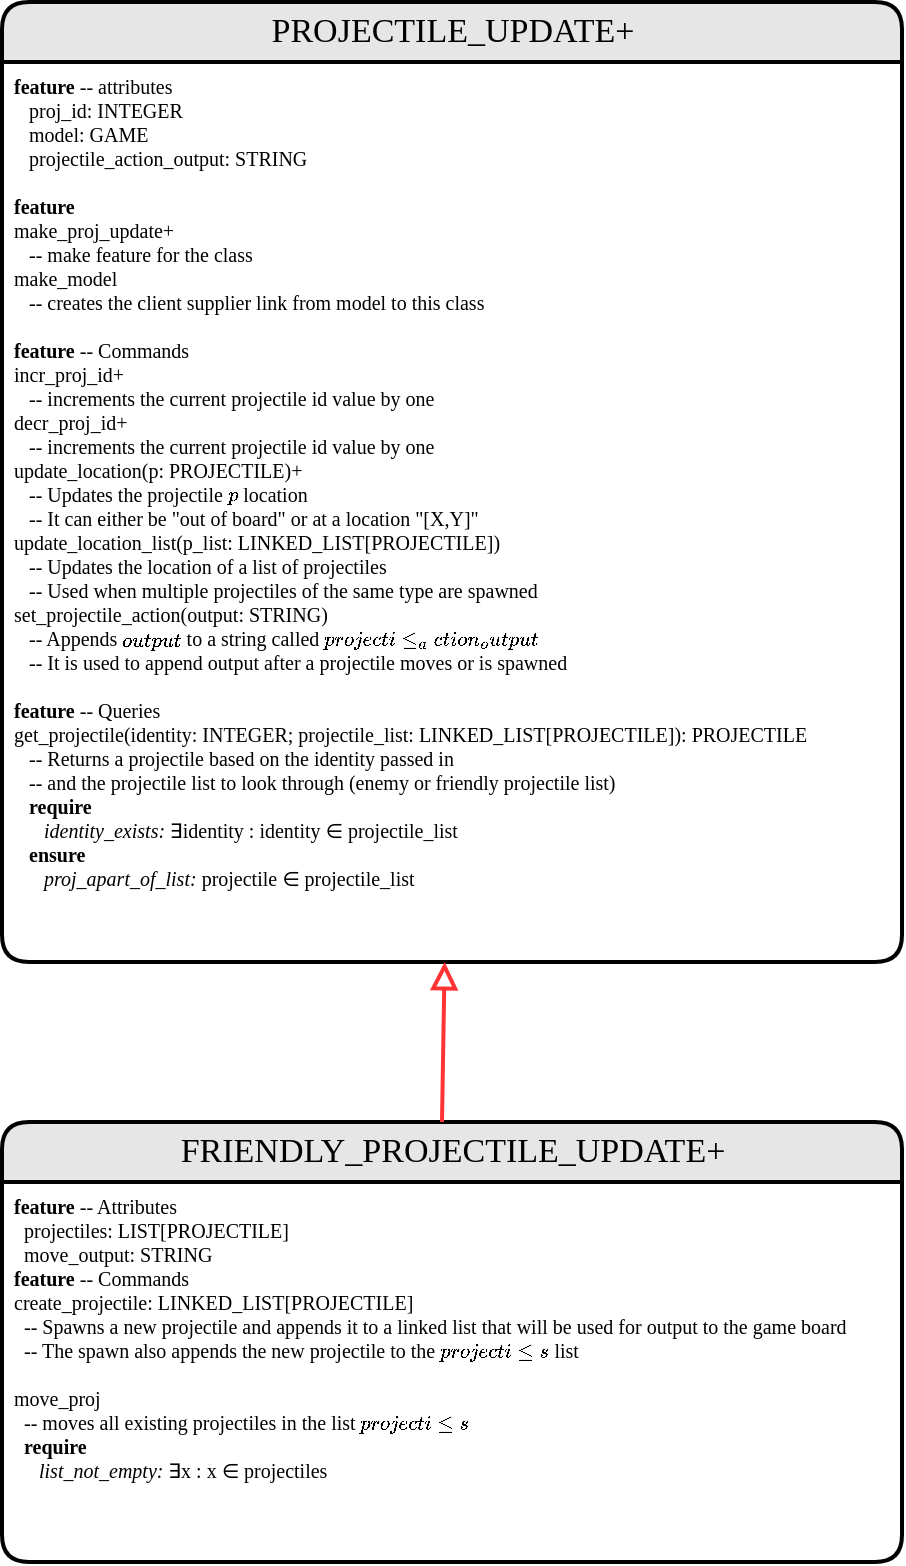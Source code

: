 <mxfile version="14.0.0" type="device"><diagram id="HnlBYyFLShQTX_JKaKn4" name="Page-1"><mxGraphModel dx="1590" dy="765" grid="1" gridSize="10" guides="1" tooltips="1" connect="1" arrows="1" fold="1" page="1" pageScale="1" pageWidth="850" pageHeight="1100" math="0" shadow="0"><root><mxCell id="0"/><mxCell id="1" parent="0"/><mxCell id="lDKsl0Zf9Ji7Y-NEliLs-1" value="PROJECTILE_UPDATE+" style="swimlane;html=1;childLayout=stackLayout;horizontal=1;startSize=30;horizontalStack=0;fillColor=#E6E6E6;fontColor=#000000;rounded=1;fontSize=17;fontStyle=0;strokeWidth=2;resizeParent=0;resizeLast=1;shadow=0;dashed=0;align=center;fontFamily=Verdena;" vertex="1" parent="1"><mxGeometry x="150" y="70" width="450" height="480" as="geometry"/></mxCell><mxCell id="lDKsl0Zf9Ji7Y-NEliLs-2" value="&lt;b&gt;feature &lt;/b&gt;-- attributes&lt;br&gt;&amp;nbsp; &amp;nbsp;proj_id: INTEGER&lt;br&gt;&amp;nbsp; &amp;nbsp;model: GAME&lt;br&gt;&amp;nbsp; &amp;nbsp;projectile_action_output: STRING&lt;br&gt;&lt;br&gt;&lt;b&gt;feature&lt;/b&gt;&amp;nbsp;&lt;br&gt;make_proj_update+&lt;br&gt;&amp;nbsp; &amp;nbsp;-- make feature for the class&lt;br&gt;make_model&lt;br&gt;&amp;nbsp; &amp;nbsp;-- creates the client supplier link from model to this class&lt;br&gt;&lt;br&gt;&lt;b&gt;feature&lt;/b&gt; -- Commands&lt;br&gt;incr_proj_id+&lt;br&gt;&amp;nbsp; &amp;nbsp;-- increments the current projectile id value by one&lt;br&gt;decr_proj_id+&lt;br&gt;&amp;nbsp; &amp;nbsp;-- increments the current projectile id value by one&lt;br&gt;update_location(p: PROJECTILE)+&lt;br&gt;&amp;nbsp; &amp;nbsp;-- Updates the projectile `p` location&lt;br&gt;&amp;nbsp; &amp;nbsp;-- It can either be &quot;out of board&quot; or at a location &quot;[X,Y]&quot;&lt;br&gt;update_location_list(p_list: LINKED_LIST[PROJECTILE])&lt;br&gt;&amp;nbsp; &amp;nbsp;-- Updates the location of a list of projectiles&lt;br&gt;&amp;nbsp; &amp;nbsp;-- Used when multiple projectiles of the same type are spawned&lt;br&gt;set_projectile_action(output: STRING)&lt;br&gt;&amp;nbsp; &amp;nbsp;-- Appends `output` to a string called `projectile_action_output`&lt;br&gt;&amp;nbsp; &amp;nbsp;-- It is used to append output after a projectile moves or is spawned&lt;br&gt;&lt;br&gt;&lt;b&gt;feature &lt;/b&gt;-- Queries&lt;br&gt;get_projectile(identity: INTEGER; projectile_list: LINKED_LIST[PROJECTILE]): PROJECTILE&lt;br&gt;&amp;nbsp; &amp;nbsp;-- Returns a projectile based on the identity passed in &lt;br&gt;&amp;nbsp; &amp;nbsp;-- and the projectile list to look through (enemy or friendly projectile list)&lt;br&gt;&amp;nbsp; &amp;nbsp;&lt;b&gt;require&lt;br&gt;&amp;nbsp; &amp;nbsp; &amp;nbsp; &lt;/b&gt;&lt;i&gt;identity_exists:&amp;nbsp;&lt;/i&gt;&lt;span&gt;∃identity : identity&amp;nbsp;&lt;/span&gt;&lt;span&gt;∈ projectile_list&amp;nbsp;&lt;/span&gt;&lt;i&gt;&lt;br&gt;&lt;/i&gt;&amp;nbsp; &amp;nbsp;&lt;b&gt;ensure&lt;br&gt;&amp;nbsp; &amp;nbsp; &amp;nbsp; &lt;/b&gt;&lt;i&gt;proj_apart_of_list: &lt;/i&gt;projectile&lt;span&gt;&amp;nbsp;∈ projectile_list&lt;/span&gt;&lt;i&gt;&lt;br&gt;&lt;br&gt;&lt;br&gt;&lt;/i&gt;" style="whiteSpace=wrap;html=1;align=left;strokeColor=none;fillColor=none;spacingLeft=4;fontSize=10;verticalAlign=top;resizable=0;rotatable=0;part=1;fontFamily=Verdena;" vertex="1" parent="lDKsl0Zf9Ji7Y-NEliLs-1"><mxGeometry y="30" width="450" height="450" as="geometry"/></mxCell><mxCell id="lDKsl0Zf9Ji7Y-NEliLs-8" style="edgeStyle=orthogonalEdgeStyle;rounded=0;orthogonalLoop=1;jettySize=auto;html=1;exitX=0.5;exitY=1;exitDx=0;exitDy=0;" edge="1" parent="lDKsl0Zf9Ji7Y-NEliLs-1" source="lDKsl0Zf9Ji7Y-NEliLs-2" target="lDKsl0Zf9Ji7Y-NEliLs-2"><mxGeometry relative="1" as="geometry"/></mxCell><mxCell id="lDKsl0Zf9Ji7Y-NEliLs-9" value="FRIENDLY_PROJECTILE_UPDATE+" style="swimlane;html=1;childLayout=stackLayout;horizontal=1;startSize=30;horizontalStack=0;fillColor=#E6E6E6;fontColor=#000000;rounded=1;fontSize=17;fontStyle=0;strokeWidth=2;resizeParent=0;resizeLast=1;shadow=0;dashed=0;align=center;fontFamily=Verdena;" vertex="1" parent="1"><mxGeometry x="150" y="630" width="450" height="220" as="geometry"/></mxCell><mxCell id="lDKsl0Zf9Ji7Y-NEliLs-10" value="&lt;b&gt;feature&lt;/b&gt; -- Attributes&lt;br&gt;&amp;nbsp; projectiles: LIST[PROJECTILE]&lt;br&gt;&amp;nbsp; move_output: STRING&lt;br&gt;&lt;b&gt;feature &lt;/b&gt;-- Commands&lt;br&gt;create_projectile: LINKED_LIST[PROJECTILE]&lt;br&gt;&amp;nbsp; -- Spawns a new projectile and appends it to a linked list that will be used for output to the game board&lt;br&gt;&amp;nbsp; -- The spawn also appends the new projectile to the `projectiles` list&lt;br&gt;&lt;br&gt;move_proj&lt;br&gt;&amp;nbsp; -- moves all existing projectiles in the list `projectiles`&lt;br&gt;&amp;nbsp;&lt;b&gt; require&lt;br&gt;&lt;/b&gt;&amp;nbsp; &amp;nbsp; &amp;nbsp;&lt;i&gt;list_not_empty:&amp;nbsp;&lt;/i&gt;&lt;span&gt;∃x : x&amp;nbsp;&lt;/span&gt;&lt;span&gt;∈&amp;nbsp;projectiles&lt;/span&gt;&lt;i&gt;&lt;br&gt;&lt;/i&gt;" style="whiteSpace=wrap;html=1;align=left;strokeColor=none;fillColor=none;spacingLeft=4;fontSize=10;verticalAlign=top;resizable=0;rotatable=0;part=1;fontFamily=Verdena;" vertex="1" parent="lDKsl0Zf9Ji7Y-NEliLs-9"><mxGeometry y="30" width="450" height="190" as="geometry"/></mxCell><mxCell id="lDKsl0Zf9Ji7Y-NEliLs-11" value="" style="endArrow=block;html=1;strokeColor=#FF3333;strokeWidth=2;endFill=0;endSize=9;" edge="1" parent="1" target="lDKsl0Zf9Ji7Y-NEliLs-2"><mxGeometry width="50" height="50" relative="1" as="geometry"><mxPoint x="370" y="630" as="sourcePoint"/><mxPoint x="370" y="570" as="targetPoint"/></mxGeometry></mxCell></root></mxGraphModel></diagram></mxfile>